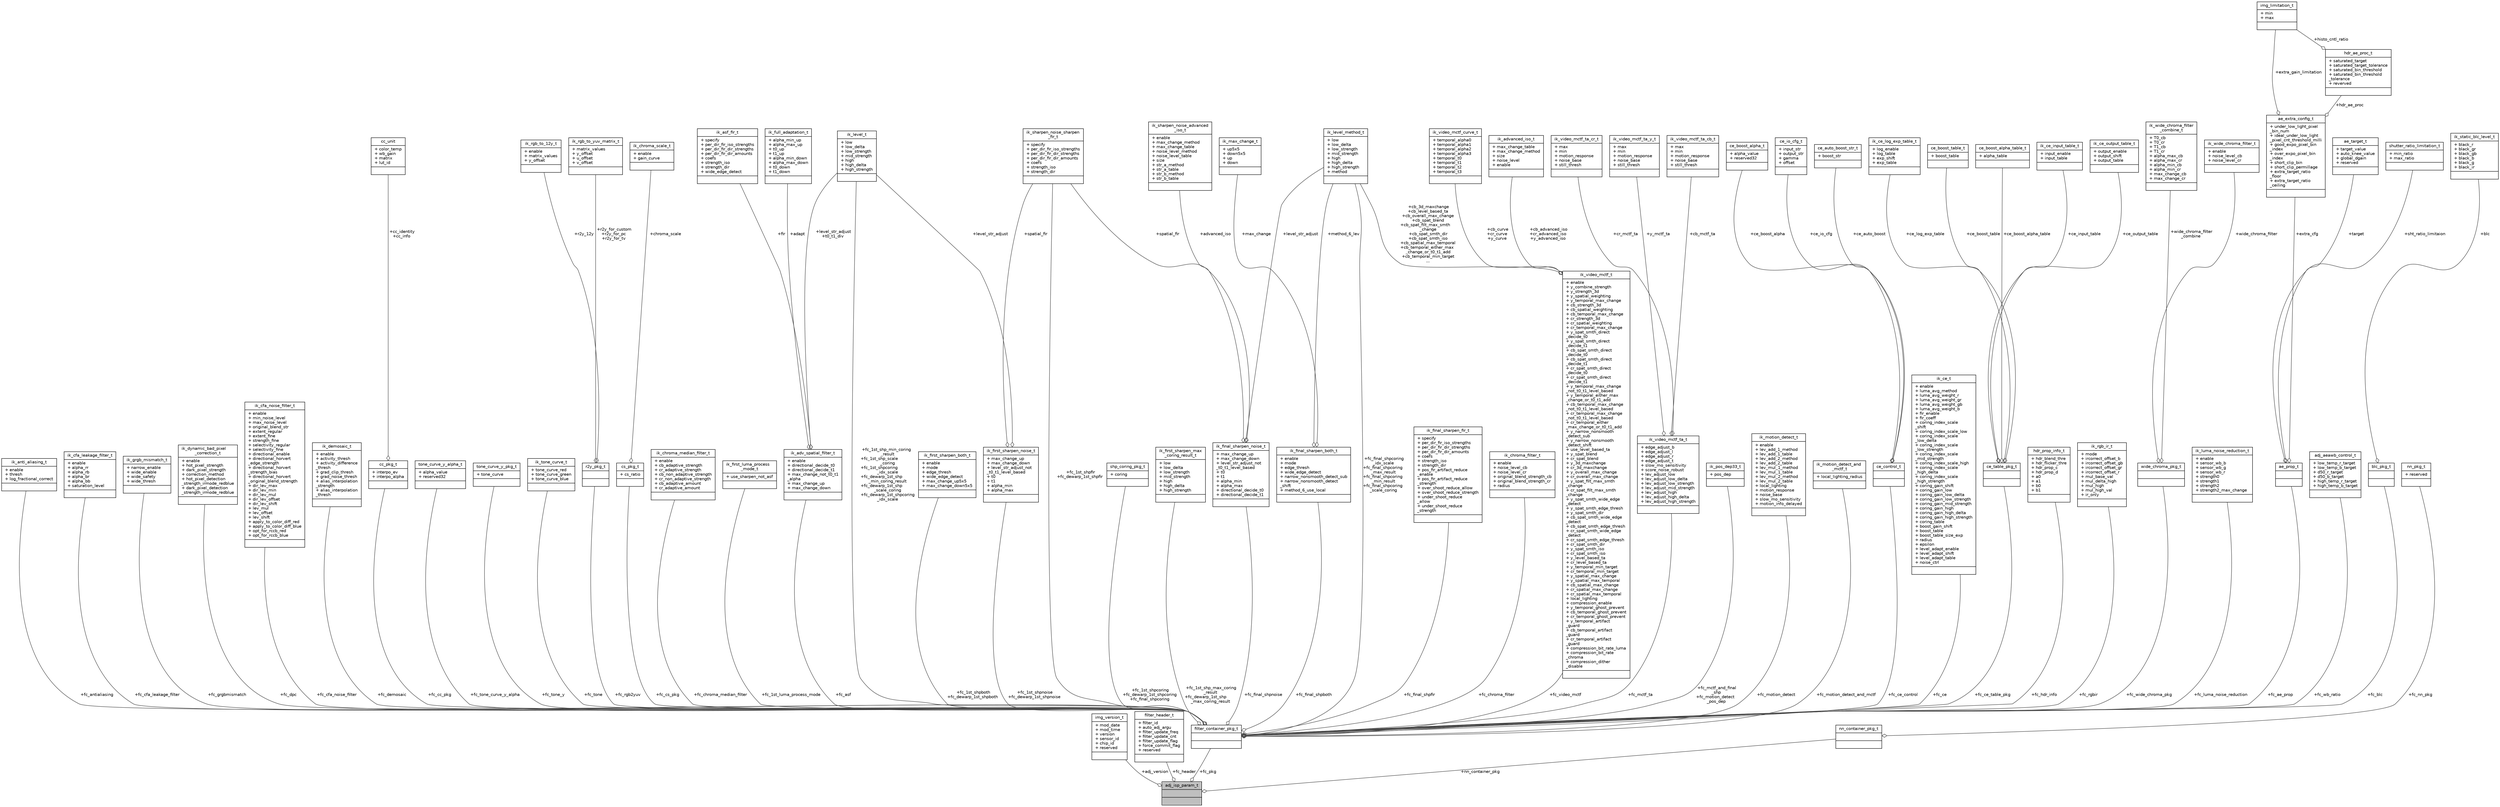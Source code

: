 digraph "adj_isp_param_t"
{
 // INTERACTIVE_SVG=YES
 // LATEX_PDF_SIZE
  bgcolor="transparent";
  edge [fontname="Helvetica",fontsize="10",labelfontname="Helvetica",labelfontsize="10"];
  node [fontname="Helvetica",fontsize="10",shape=record];
  Node1 [label="{adj_isp_param_t\n||}",height=0.2,width=0.4,color="black", fillcolor="grey75", style="filled", fontcolor="black",tooltip="Description of ISP paramters for ADJ."];
  Node2 -> Node1 [color="grey25",fontsize="10",style="solid",label=" +adj_version" ,arrowhead="odiamond",fontname="Helvetica"];
  Node2 [label="{img_version_t\n|+ mod_date\l+ mod_time\l+ version\l+ sensor_id\l+ chip_id\l+ reserved\l|}",height=0.2,width=0.4,color="black",URL="$db/dfd/structimg__version__t.html",tooltip="Description of version information for ADJ file."];
  Node3 -> Node1 [color="grey25",fontsize="10",style="solid",label=" +fc_header" ,arrowhead="odiamond",fontname="Helvetica"];
  Node3 [label="{filter_header_t\n|+ filter_id\l+ auto_adj_argu\l+ filter_update_freq\l+ filter_update_cnt\l+ filter_update_flag\l+ force_commit_flag\l+ reserved\l|}",height=0.2,width=0.4,color="black",URL="$d2/ddf/structfilter__header__t.html",tooltip="Description of header information of filter containers."];
  Node4 -> Node1 [color="grey25",fontsize="10",style="solid",label=" +fc_pkg" ,arrowhead="odiamond",fontname="Helvetica"];
  Node4 [label="{filter_container_pkg_t\n||}",height=0.2,width=0.4,color="black",URL="$dd/d59/structfilter__container__pkg__t.html",tooltip="This container contains all kinds of runtime adjusting filters, which are labelled with one unique fi..."];
  Node5 -> Node4 [color="grey25",fontsize="10",style="solid",label=" +fc_ae_prop" ,arrowhead="odiamond",fontname="Helvetica"];
  Node5 [label="{ae_prop_t\n||}",height=0.2,width=0.4,color="black",URL="$d8/d09/structae__prop__t.html",tooltip="This filter contains basic AE parameters for linear, 2X HDR, 3X HDR, and build-in HDR mode."];
  Node6 -> Node5 [color="grey25",fontsize="10",style="solid",label=" +target" ,arrowhead="odiamond",fontname="Helvetica"];
  Node6 [label="{ae_target_t\n|+ target_value\l+ auto_knee_value\l+ global_dgain\l+ reserved\l|}",height=0.2,width=0.4,color="black",URL="$de/d5f/structae__target__t.html",tooltip="This filter contains ae_targte for different modes."];
  Node7 -> Node5 [color="grey25",fontsize="10",style="solid",label=" +sht_ratio_limitaion" ,arrowhead="odiamond",fontname="Helvetica"];
  Node7 [label="{shutter_ratio_limitation_t\n|+ min_ratio\l+ max_ratio\l|}",height=0.2,width=0.4,color="black",URL="$d4/dd4/structshutter__ratio__limitation__t.html",tooltip="Description of shutter ratio limitation."];
  Node8 -> Node5 [color="grey25",fontsize="10",style="solid",label=" +extra_cfg" ,arrowhead="odiamond",fontname="Helvetica"];
  Node8 [label="{ae_extra_config_t\n|+ under_low_light_pixel\l_bin_num\l+ ideal_under_low_light\l_pixel_cnt_threshold_milli\l+ good_expo_pixel_bin\l_index\l+ over_expo_pixel_bin\l_index\l+ short_clip_bin\l+ short_clip_permillage\l+ extra_target_ratio\l_floor\l+ extra_target_ratio\l_ceiling\l|}",height=0.2,width=0.4,color="black",URL="$da/d83/structae__extra__config__t.html",tooltip="Description of extra configuration for AE."];
  Node9 -> Node8 [color="grey25",fontsize="10",style="solid",label=" +extra_gain_limitation" ,arrowhead="odiamond",fontname="Helvetica"];
  Node9 [label="{img_limitation_t\n|+ min\l+ max\l|}",height=0.2,width=0.4,color="black",URL="$dc/d71/structimg__limitation__t.html",tooltip=" "];
  Node10 -> Node8 [color="grey25",fontsize="10",style="solid",label=" +hdr_ae_proc" ,arrowhead="odiamond",fontname="Helvetica"];
  Node10 [label="{hdr_ae_proc_t\n|+ saturated_target\l+ saturated_target_tolerance\l+ saturated_bin_threshold\l+ saturated_bin_threshold\l_tolerance\l+ reverved\l|}",height=0.2,width=0.4,color="black",URL="$d6/dea/structhdr__ae__proc__t.html",tooltip=" "];
  Node9 -> Node10 [color="grey25",fontsize="10",style="solid",label=" +histo_cntl_ratio" ,arrowhead="odiamond",fontname="Helvetica"];
  Node11 -> Node4 [color="grey25",fontsize="10",style="solid",label=" +fc_wb_ratio" ,arrowhead="odiamond",fontname="Helvetica"];
  Node11 [label="{adj_aeawb_control_t\n|+ low_temp_r_target\l+ low_temp_b_target\l+ d50_r_target\l+ d50_b_target\l+ high_temp_r_target\l+ high_temp_b_target\l|}",height=0.2,width=0.4,color="black",URL="$d1/d7c/structadj__aeawb__control__t.html",tooltip="Description of AWB controlling configuration."];
  Node12 -> Node4 [color="grey25",fontsize="10",style="solid",label=" +fc_blc" ,arrowhead="odiamond",fontname="Helvetica"];
  Node12 [label="{blc_pkg_t\n||}",height=0.2,width=0.4,color="black",URL="$dd/db7/structblc__pkg__t.html",tooltip="Description of static black level for the specified sensor."];
  Node13 -> Node12 [color="grey25",fontsize="10",style="solid",label=" +blc" ,arrowhead="odiamond",fontname="Helvetica"];
  Node13 [label="{ik_static_blc_level_t\n|+ black_r\l+ black_gr\l+ black_gb\l+ black_b\l+ black_g\l+ black_ir\l|}",height=0.2,width=0.4,color="black",URL="$db/d82/structik__static__blc__level__t.html",tooltip=" "];
  Node14 -> Node4 [color="grey25",fontsize="10",style="solid",label=" +fc_antialiasing" ,arrowhead="odiamond",fontname="Helvetica"];
  Node14 [label="{ik_anti_aliasing_t\n|+ enable\l+ thresh\l+ log_fractional_correct\l|}",height=0.2,width=0.4,color="black",URL="$dc/d03/structik__anti__aliasing__t.html",tooltip=" "];
  Node15 -> Node4 [color="grey25",fontsize="10",style="solid",label=" +fc_cfa_leakage_filter" ,arrowhead="odiamond",fontname="Helvetica"];
  Node15 [label="{ik_cfa_leakage_filter_t\n|+ enable\l+ alpha_rr\l+ alpha_rb\l+ alpha_br\l+ alpha_bb\l+ saturation_level\l|}",height=0.2,width=0.4,color="black",URL="$d4/d82/structik__cfa__leakage__filter__t.html",tooltip=" "];
  Node16 -> Node4 [color="grey25",fontsize="10",style="solid",label=" +fc_grgbmismatch" ,arrowhead="odiamond",fontname="Helvetica"];
  Node16 [label="{ik_grgb_mismatch_t\n|+ narrow_enable\l+ wide_enable\l+ wide_safety\l+ wide_thresh\l|}",height=0.2,width=0.4,color="black",URL="$de/da8/structik__grgb__mismatch__t.html",tooltip=" "];
  Node17 -> Node4 [color="grey25",fontsize="10",style="solid",label=" +fc_dpc" ,arrowhead="odiamond",fontname="Helvetica"];
  Node17 [label="{ik_dynamic_bad_pixel\l_correction_t\n|+ enable\l+ hot_pixel_strength\l+ dark_pixel_strength\l+ correction_method\l+ hot_pixel_detection\l_strength_irmode_redblue\l+ dark_pixel_detection\l_strength_irmode_redblue\l|}",height=0.2,width=0.4,color="black",URL="$da/db7/structik__dynamic__bad__pixel__correction__t.html",tooltip=" "];
  Node18 -> Node4 [color="grey25",fontsize="10",style="solid",label=" +fc_cfa_noise_filter" ,arrowhead="odiamond",fontname="Helvetica"];
  Node18 [label="{ik_cfa_noise_filter_t\n|+ enable\l+ min_noise_level\l+ max_noise_level\l+ original_blend_str\l+ extent_regular\l+ extent_fine\l+ strength_fine\l+ selectivity_regular\l+ selectivity_fine\l+ directional_enable\l+ directional_horvert\l_edge_strength\l+ directional_horvert\l_strength_bias\l+ directional_horvert\l_original_blend_strength\l+ dir_lev_max\l+ dir_lev_min\l+ dir_lev_mul\l+ dir_lev_offset\l+ dir_lev_shift\l+ lev_mul\l+ lev_offset\l+ lev_shift\l+ apply_to_color_diff_red\l+ apply_to_color_diff_blue\l+ opt_for_rccb_red\l+ opt_for_rccb_blue\l|}",height=0.2,width=0.4,color="black",URL="$de/d6e/structik__cfa__noise__filter__t.html",tooltip=" "];
  Node19 -> Node4 [color="grey25",fontsize="10",style="solid",label=" +fc_demosaic" ,arrowhead="odiamond",fontname="Helvetica"];
  Node19 [label="{ik_demosaic_t\n|+ enable\l+ activity_thresh\l+ activity_difference\l_thresh\l+ grad_clip_thresh\l+ grad_noise_thresh\l+ alias_interpolation\l_strength\l+ alias_interpolation\l_thresh\l|}",height=0.2,width=0.4,color="black",URL="$dd/d83/structik__demosaic__t.html",tooltip=" "];
  Node20 -> Node4 [color="grey25",fontsize="10",style="solid",label=" +fc_cc_pkg" ,arrowhead="odiamond",fontname="Helvetica"];
  Node20 [label="{cc_pkg_t\n|+ interpo_ev\l+ interpo_alpha\l|}",height=0.2,width=0.4,color="black",URL="$d5/da8/structcc__pkg__t.html",tooltip="Description of parameters of Color Correction algorithm."];
  Node21 -> Node20 [color="grey25",fontsize="10",style="solid",label=" +cc_identity\n+cc_info" ,arrowhead="odiamond",fontname="Helvetica"];
  Node21 [label="{cc_unit\n|+ color_temp\l+ wb_gain\l+ matrix\l+ lut_id\l|}",height=0.2,width=0.4,color="black",URL="$d5/dee/structcc__unit.html",tooltip="Description of parameters of Color Correction unit."];
  Node22 -> Node4 [color="grey25",fontsize="10",style="solid",label=" +fc_tone_curve_y_alpha" ,arrowhead="odiamond",fontname="Helvetica"];
  Node22 [label="{tone_curve_y_alpha_t\n|+ alpha_value\l+ reserved32\l|}",height=0.2,width=0.4,color="black",URL="$d0/d9f/structtone__curve__y__alpha__t.html",tooltip=" "];
  Node23 -> Node4 [color="grey25",fontsize="10",style="solid",label=" +fc_tone_y" ,arrowhead="odiamond",fontname="Helvetica"];
  Node23 [label="{tone_curve_y_pkg_t\n|+ tone_curve\l|}",height=0.2,width=0.4,color="black",URL="$df/d13/structtone__curve__y__pkg__t.html",tooltip=" "];
  Node24 -> Node4 [color="grey25",fontsize="10",style="solid",label=" +fc_tone" ,arrowhead="odiamond",fontname="Helvetica"];
  Node24 [label="{ik_tone_curve_t\n|+ tone_curve_red\l+ tone_curve_green\l+ tone_curve_blue\l|}",height=0.2,width=0.4,color="black",URL="$d3/dc5/structik__tone__curve__t.html",tooltip=" "];
  Node25 -> Node4 [color="grey25",fontsize="10",style="solid",label=" +fc_rgb2yuv" ,arrowhead="odiamond",fontname="Helvetica"];
  Node25 [label="{r2y_pkg_t\n||}",height=0.2,width=0.4,color="black",URL="$df/d0d/structr2y__pkg__t.html",tooltip="Description of transformation matrix from RGB output to YUV output."];
  Node26 -> Node25 [color="grey25",fontsize="10",style="solid",label=" +r2y_for_custom\n+r2y_for_pc\n+r2y_for_tv" ,arrowhead="odiamond",fontname="Helvetica"];
  Node26 [label="{ik_rgb_to_yuv_matrix_t\n|+ matrix_values\l+ y_offset\l+ u_offset\l+ v_offset\l|}",height=0.2,width=0.4,color="black",URL="$d4/d61/structik__rgb__to__yuv__matrix__t.html",tooltip=" "];
  Node27 -> Node25 [color="grey25",fontsize="10",style="solid",label=" +r2y_12y" ,arrowhead="odiamond",fontname="Helvetica"];
  Node27 [label="{ik_rgb_to_12y_t\n|+ enable\l+ matrix_values\l+ y_offset\l|}",height=0.2,width=0.4,color="black",URL="$de/d89/structik__rgb__to__12y__t.html",tooltip=" "];
  Node28 -> Node4 [color="grey25",fontsize="10",style="solid",label=" +fc_cs_pkg" ,arrowhead="odiamond",fontname="Helvetica"];
  Node28 [label="{cs_pkg_t\n|+ cs_ratio\l|}",height=0.2,width=0.4,color="black",URL="$d1/d8b/structcs__pkg__t.html",tooltip="Description of parameters of chromatic scale curve."];
  Node29 -> Node28 [color="grey25",fontsize="10",style="solid",label=" +chroma_scale" ,arrowhead="odiamond",fontname="Helvetica"];
  Node29 [label="{ik_chroma_scale_t\n|+ enable\l+ gain_curve\l|}",height=0.2,width=0.4,color="black",URL="$de/d2b/structik__chroma__scale__t.html",tooltip=" "];
  Node30 -> Node4 [color="grey25",fontsize="10",style="solid",label=" +fc_chroma_median_filter" ,arrowhead="odiamond",fontname="Helvetica"];
  Node30 [label="{ik_chroma_median_filter_t\n|+ enable\l+ cb_adaptive_strength\l+ cr_adaptive_strength\l+ cb_non_adaptive_strength\l+ cr_non_adaptive_strength\l+ cb_adaptive_amount\l+ cr_adaptive_amount\l|}",height=0.2,width=0.4,color="black",URL="$de/dc6/structik__chroma__median__filter__t.html",tooltip=" "];
  Node31 -> Node4 [color="grey25",fontsize="10",style="solid",label=" +fc_1st_luma_process_mode" ,arrowhead="odiamond",fontname="Helvetica"];
  Node31 [label="{ik_first_luma_process\l_mode_t\n|+ use_sharpen_not_asf\l|}",height=0.2,width=0.4,color="black",URL="$db/d8a/structik__first__luma__process__mode__t.html",tooltip=" "];
  Node32 -> Node4 [color="grey25",fontsize="10",style="solid",label=" +fc_asf" ,arrowhead="odiamond",fontname="Helvetica"];
  Node32 [label="{ik_adv_spatial_filter_t\n|+ enable\l+ directional_decide_t0\l+ directional_decide_t1\l+ max_change_not_t0_t1\l_alpha\l+ max_change_up\l+ max_change_down\l|}",height=0.2,width=0.4,color="black",URL="$d4/d5c/structik__adv__spatial__filter__t.html",tooltip=" "];
  Node33 -> Node32 [color="grey25",fontsize="10",style="solid",label=" +fir" ,arrowhead="odiamond",fontname="Helvetica"];
  Node33 [label="{ik_asf_fir_t\n|+ specify\l+ per_dir_fir_iso_strengths\l+ per_dir_fir_dir_strengths\l+ per_dir_fir_dir_amounts\l+ coefs\l+ strength_iso\l+ strength_dir\l+ wide_edge_detect\l|}",height=0.2,width=0.4,color="black",URL="$d9/d62/structik__asf__fir__t.html",tooltip=" "];
  Node34 -> Node32 [color="grey25",fontsize="10",style="solid",label=" +adapt" ,arrowhead="odiamond",fontname="Helvetica"];
  Node34 [label="{ik_full_adaptation_t\n|+ alpha_min_up\l+ alpha_max_up\l+ t0_up\l+ t1_up\l+ alpha_min_down\l+ alpha_max_down\l+ t0_down\l+ t1_down\l|}",height=0.2,width=0.4,color="black",URL="$db/de9/structik__full__adaptation__t.html",tooltip=" "];
  Node35 -> Node32 [color="grey25",fontsize="10",style="solid",label=" +level_str_adjust\n+t0_t1_div" ,arrowhead="odiamond",fontname="Helvetica"];
  Node35 [label="{ik_level_t\n|+ low\l+ low_delta\l+ low_strength\l+ mid_strength\l+ high\l+ high_delta\l+ high_strength\l|}",height=0.2,width=0.4,color="black",URL="$de/d28/structik__level__t.html",tooltip=" "];
  Node36 -> Node4 [color="grey25",fontsize="10",style="solid",label=" +fc_1st_shpboth\n+fc_dewarp_1st_shpboth" ,arrowhead="odiamond",fontname="Helvetica"];
  Node36 [label="{ik_first_sharpen_both_t\n|+ enable\l+ mode\l+ edge_thresh\l+ wide_edge_detect\l+ max_change_up5x5\l+ max_change_down5x5\l|}",height=0.2,width=0.4,color="black",URL="$d5/d4f/structik__first__sharpen__both__t.html",tooltip=" "];
  Node37 -> Node4 [color="grey25",fontsize="10",style="solid",label=" +fc_1st_shpnoise\n+fc_dewarp_1st_shpnoise" ,arrowhead="odiamond",fontname="Helvetica"];
  Node37 [label="{ik_first_sharpen_noise_t\n|+ max_change_up\l+ max_change_down\l+ level_str_adjust_not\l_t0_t1_level_based\l+ t0\l+ t1\l+ alpha_min\l+ alpha_max\l|}",height=0.2,width=0.4,color="black",URL="$da/d7d/structik__first__sharpen__noise__t.html",tooltip=" "];
  Node38 -> Node37 [color="grey25",fontsize="10",style="solid",label=" +spatial_fir" ,arrowhead="odiamond",fontname="Helvetica"];
  Node38 [label="{ik_sharpen_noise_sharpen\l_fir_t\n|+ specify\l+ per_dir_fir_iso_strengths\l+ per_dir_fir_dir_strengths\l+ per_dir_fir_dir_amounts\l+ coefs\l+ strength_iso\l+ strength_dir\l|}",height=0.2,width=0.4,color="black",URL="$d9/d97/structik__sharpen__noise__sharpen__fir__t.html",tooltip=" "];
  Node35 -> Node37 [color="grey25",fontsize="10",style="solid",label=" +level_str_adjust" ,arrowhead="odiamond",fontname="Helvetica"];
  Node38 -> Node4 [color="grey25",fontsize="10",style="solid",label=" +fc_1st_shpfir\n+fc_dewarp_1st_shpfir" ,arrowhead="odiamond",fontname="Helvetica"];
  Node39 -> Node4 [color="grey25",fontsize="10",style="solid",label=" +fc_1st_shpcoring\n+fc_dewarp_1st_shpcoring\n+fc_final_shpcoring" ,arrowhead="odiamond",fontname="Helvetica"];
  Node39 [label="{shp_coring_pkg_t\n|+ coring\l|}",height=0.2,width=0.4,color="black",URL="$d7/dab/structshp__coring__pkg__t.html",tooltip="Description of first dewarp sharpening coring table."];
  Node35 -> Node4 [color="grey25",fontsize="10",style="solid",label=" +fc_1st_shp_min_coring\l_result\n+fc_1st_shp_scale\l_coring\n+fc_1st_shpcoring\l_idx_scale\n+fc_dewarp_1st_shp\l_min_coring_result\n+fc_dewarp_1st_shp\l_scale_coring\n+fc_dewarp_1st_shpcoring\l_idx_scale" ,arrowhead="odiamond",fontname="Helvetica"];
  Node40 -> Node4 [color="grey25",fontsize="10",style="solid",label=" +fc_1st_shp_max_coring\l_result\n+fc_dewarp_1st_shp\l_max_coring_result" ,arrowhead="odiamond",fontname="Helvetica"];
  Node40 [label="{ik_first_sharpen_max\l_coring_result_t\n|+ low\l+ low_delta\l+ low_strength\l+ mid_strength\l+ high\l+ high_delta\l+ high_strength\l|}",height=0.2,width=0.4,color="black",URL="$d2/d80/structik__first__sharpen__max__coring__result__t.html",tooltip=" "];
  Node41 -> Node4 [color="grey25",fontsize="10",style="solid",label=" +fc_final_shpboth" ,arrowhead="odiamond",fontname="Helvetica"];
  Node41 [label="{ik_final_sharpen_both_t\n|+ enable\l+ mode\l+ edge_thresh\l+ wide_edge_detect\l+ narrow_nonsmooth_detect_sub\l+ narrow_nonsmooth_detect\l_shift\l+ method_6_use_local\l|}",height=0.2,width=0.4,color="black",URL="$d4/d6e/structik__final__sharpen__both__t.html",tooltip=" "];
  Node42 -> Node41 [color="grey25",fontsize="10",style="solid",label=" +max_change" ,arrowhead="odiamond",fontname="Helvetica"];
  Node42 [label="{ik_max_change_t\n|+ up5x5\l+ down5x5\l+ up\l+ down\l|}",height=0.2,width=0.4,color="black",URL="$de/da8/structik__max__change__t.html",tooltip=" "];
  Node43 -> Node41 [color="grey25",fontsize="10",style="solid",label=" +method_6_lev" ,arrowhead="odiamond",fontname="Helvetica"];
  Node43 [label="{ik_level_method_t\n|+ low\l+ low_delta\l+ low_strength\l+ mid_strength\l+ high\l+ high_delta\l+ high_strength\l+ method\l|}",height=0.2,width=0.4,color="black",URL="$d9/db3/structik__level__method__t.html",tooltip=" "];
  Node44 -> Node4 [color="grey25",fontsize="10",style="solid",label=" +fc_final_shpnoise" ,arrowhead="odiamond",fontname="Helvetica"];
  Node44 [label="{ik_final_sharpen_noise_t\n|+ max_change_up\l+ max_change_down\l+ level_str_adjust_not\l_t0_t1_level_based\l+ t0\l+ t1\l+ alpha_min\l+ alpha_max\l+ directional_decide_t0\l+ directional_decide_t1\l|}",height=0.2,width=0.4,color="black",URL="$dc/d79/structik__final__sharpen__noise__t.html",tooltip=" "];
  Node38 -> Node44 [color="grey25",fontsize="10",style="solid",label=" +spatial_fir" ,arrowhead="odiamond",fontname="Helvetica"];
  Node43 -> Node44 [color="grey25",fontsize="10",style="solid",label=" +level_str_adjust" ,arrowhead="odiamond",fontname="Helvetica"];
  Node45 -> Node44 [color="grey25",fontsize="10",style="solid",label=" +advanced_iso" ,arrowhead="odiamond",fontname="Helvetica"];
  Node45 [label="{ik_sharpen_noise_advanced\l_iso_t\n|+ enable\l+ max_change_method\l+ max_change_table\l+ noise_level_method\l+ noise_level_table\l+ size\l+ str_a_method\l+ str_a_table\l+ str_b_method\l+ str_b_table\l|}",height=0.2,width=0.4,color="black",URL="$d1/d41/structik__sharpen__noise__advanced__iso__t.html",tooltip=" "];
  Node46 -> Node4 [color="grey25",fontsize="10",style="solid",label=" +fc_final_shpfir" ,arrowhead="odiamond",fontname="Helvetica"];
  Node46 [label="{ik_final_sharpen_fir_t\n|+ specify\l+ per_dir_fir_iso_strengths\l+ per_dir_fir_dir_strengths\l+ per_dir_fir_dir_amounts\l+ coefs\l+ strength_iso\l+ strength_dir\l+ pos_fir_artifact_reduce\l_enable\l+ pos_fir_artifact_reduce\l_strength\l+ over_shoot_reduce_allow\l+ over_shoot_reduce_strength\l+ under_shoot_reduce\l_allow\l+ under_shoot_reduce\l_strength\l|}",height=0.2,width=0.4,color="black",URL="$d6/d07/structik__final__sharpen__fir__t.html",tooltip=" "];
  Node43 -> Node4 [color="grey25",fontsize="10",style="solid",label=" +fc_final_shpcoring\l_idx_scale\n+fc_final_shpcoring\l_max_result\n+fc_final_shpcoring\l_min_result\n+fc_final_shpcoring\l_scale_coring" ,arrowhead="odiamond",fontname="Helvetica"];
  Node47 -> Node4 [color="grey25",fontsize="10",style="solid",label=" +fc_chroma_filter" ,arrowhead="odiamond",fontname="Helvetica"];
  Node47 [label="{ik_chroma_filter_t\n|+ enable\l+ noise_level_cb\l+ noise_level_cr\l+ original_blend_strength_cb\l+ original_blend_strength_cr\l+ radius\l|}",height=0.2,width=0.4,color="black",URL="$de/d27/structik__chroma__filter__t.html",tooltip=" "];
  Node48 -> Node4 [color="grey25",fontsize="10",style="solid",label=" +fc_video_mctf" ,arrowhead="odiamond",fontname="Helvetica"];
  Node48 [label="{ik_video_mctf_t\n|+ enable\l+ y_combine_strength\l+ y_strength_3d\l+ y_spatial_weighting\l+ y_temporal_max_change\l+ cb_strength_3d\l+ cb_spatial_weighting\l+ cb_temporal_max_change\l+ cr_strength_3d\l+ cr_spatial_weighting\l+ cr_temporal_max_change\l+ y_spat_smth_direct\l_decide_t0\l+ y_spat_smth_direct\l_decide_t1\l+ cb_spat_smth_direct\l_decide_t0\l+ cb_spat_smth_direct\l_decide_t1\l+ cr_spat_smth_direct\l_decide_t0\l+ cr_spat_smth_direct\l_decide_t1\l+ y_temporal_max_change\l_not_t0_t1_level_based\l+ y_temporal_either_max\l_change_or_t0_t1_add\l+ cb_temporal_max_change\l_not_t0_t1_level_based\l+ cr_temporal_max_change\l_not_t0_t1_level_based\l+ cr_temporal_either\l_max_change_or_t0_t1_add\l+ y_narrow_nonsmooth\l_detect_sub\l+ y_narrow_nonsmooth\l_detect_shift\l+ use_level_based_ta\l+ y_spat_blend\l+ cr_spat_blend\l+ y_3d_maxchange\l+ cr_3d_maxchange\l+ y_overall_max_change\l+ cr_overall_max_change\l+ y_spat_filt_max_smth\l_change\l+ cr_spat_filt_max_smth\l_change\l+ y_spat_smth_wide_edge\l_detect\l+ y_spat_smth_edge_thresh\l+ y_spat_smth_dir\l+ cb_spat_smth_wide_edge\l_detect\l+ cb_spat_smth_edge_thresh\l+ cr_spat_smth_wide_edge\l_detect\l+ cr_spat_smth_edge_thresh\l+ cr_spat_smth_dir\l+ y_spat_smth_iso\l+ cr_spat_smth_iso\l+ y_level_based_ta\l+ cr_level_based_ta\l+ y_temporal_min_target\l+ cr_temporal_min_target\l+ y_spatial_max_change\l+ y_spatial_max_temporal\l+ cb_spatial_max_change\l+ cr_spatial_max_change\l+ cr_spatial_max_temporal\l+ local_lighting\l+ compression_enable\l+ y_temporal_ghost_prevent\l+ cb_temporal_ghost_prevent\l+ cr_temporal_ghost_prevent\l+ y_temporal_artifact\l_guard\l+ cb_temporal_artifact\l_guard\l+ cr_temporal_artifact\l_guard\l+ compression_bit_rate_luma\l+ compression_bit_rate\l_chroma\l+ compression_dither\l_disable\l|}",height=0.2,width=0.4,color="black",URL="$de/df6/structik__video__mctf__t.html",tooltip=" "];
  Node49 -> Node48 [color="grey25",fontsize="10",style="solid",label=" +cb_curve\n+cr_curve\n+y_curve" ,arrowhead="odiamond",fontname="Helvetica"];
  Node49 [label="{ik_video_mctf_curve_t\n|+ temporal_alpha0\l+ temporal_alpha1\l+ temporal_alpha2\l+ temporal_alpha3\l+ temporal_t0\l+ temporal_t1\l+ temporal_t2\l+ temporal_t3\l|}",height=0.2,width=0.4,color="black",URL="$d2/dcc/structik__video__mctf__curve__t.html",tooltip=" "];
  Node43 -> Node48 [color="grey25",fontsize="10",style="solid",label=" +cb_3d_maxchange\n+cb_level_based_ta\n+cb_overall_max_change\n+cb_spat_blend\n+cb_spat_filt_max_smth\l_change\n+cb_spat_smth_dir\n+cb_spat_smth_iso\n+cb_spatial_max_temporal\n+cb_temporal_either_max\l_change_or_t0_t1_add\n+cb_temporal_min_target\n..." ,arrowhead="odiamond",fontname="Helvetica"];
  Node50 -> Node48 [color="grey25",fontsize="10",style="solid",label=" +cb_advanced_iso\n+cr_advanced_iso\n+y_advanced_iso" ,arrowhead="odiamond",fontname="Helvetica"];
  Node50 [label="{ik_advanced_iso_t\n|+ max_change_table\l+ max_change_method\l+ size\l+ noise_level\l+ enable\l|}",height=0.2,width=0.4,color="black",URL="$da/dd4/structik__advanced__iso__t.html",tooltip=" "];
  Node51 -> Node4 [color="grey25",fontsize="10",style="solid",label=" +fc_mctf_ta" ,arrowhead="odiamond",fontname="Helvetica"];
  Node51 [label="{ik_video_mctf_ta_t\n|+ edge_adjust_b\l+ edge_adjust_l\l+ edge_adjust_r\l+ edge_adjust_t\l+ slow_mo_sensitivity\l+ score_noise_robust\l+ lev_adjust_low\l+ lev_adjust_low_delta\l+ lev_adjust_low_strength\l+ lev_adjust_mid_strength\l+ lev_adjust_high\l+ lev_adjust_high_delta\l+ lev_adjust_high_strength\l|}",height=0.2,width=0.4,color="black",URL="$d0/d9d/structik__video__mctf__ta__t.html",tooltip=" "];
  Node52 -> Node51 [color="grey25",fontsize="10",style="solid",label=" +y_mctf_ta" ,arrowhead="odiamond",fontname="Helvetica"];
  Node52 [label="{ik_video_mctf_ta_y_t\n|+ max\l+ min\l+ motion_response\l+ noise_base\l+ still_thresh\l|}",height=0.2,width=0.4,color="black",URL="$dc/d9f/structik__video__mctf__ta__y__t.html",tooltip=" "];
  Node53 -> Node51 [color="grey25",fontsize="10",style="solid",label=" +cb_mctf_ta" ,arrowhead="odiamond",fontname="Helvetica"];
  Node53 [label="{ik_video_mctf_ta_cb_t\n|+ max\l+ min\l+ motion_response\l+ noise_base\l+ still_thresh\l|}",height=0.2,width=0.4,color="black",URL="$d7/d7b/structik__video__mctf__ta__cb__t.html",tooltip=" "];
  Node54 -> Node51 [color="grey25",fontsize="10",style="solid",label=" +cr_mctf_ta" ,arrowhead="odiamond",fontname="Helvetica"];
  Node54 [label="{ik_video_mctf_ta_cr_t\n|+ max\l+ min\l+ motion_response\l+ noise_base\l+ still_thresh\l|}",height=0.2,width=0.4,color="black",URL="$db/d9a/structik__video__mctf__ta__cr__t.html",tooltip=" "];
  Node55 -> Node4 [color="grey25",fontsize="10",style="solid",label=" +fc_mctf_and_final\l_shp\n+fc_motion_detect\l_pos_dep" ,arrowhead="odiamond",fontname="Helvetica"];
  Node55 [label="{ik_pos_dep33_t\n|+ pos_dep\l|}",height=0.2,width=0.4,color="black",URL="$d8/d76/structik__pos__dep33__t.html",tooltip=" "];
  Node56 -> Node4 [color="grey25",fontsize="10",style="solid",label=" +fc_motion_detect" ,arrowhead="odiamond",fontname="Helvetica"];
  Node56 [label="{ik_motion_detect_t\n|+ enable\l+ lev_add_1_method\l+ lev_add_1_table\l+ lev_add_2_method\l+ lev_add_2_table\l+ lev_mul_1_method\l+ lev_mul_1_table\l+ lev_mul_2_method\l+ lev_mul_2_table\l+ local_lighting\l+ motion_response\l+ noise_base\l+ slow_mo_sensitivity\l+ motion_info_delayed\l|}",height=0.2,width=0.4,color="black",URL="$d2/d42/structik__motion__detect__t.html",tooltip=" "];
  Node57 -> Node4 [color="grey25",fontsize="10",style="solid",label=" +fc_motion_detect_and_mctf" ,arrowhead="odiamond",fontname="Helvetica"];
  Node57 [label="{ik_motion_detect_and\l_mctf_t\n|+ local_lighting_radius\l|}",height=0.2,width=0.4,color="black",URL="$d6/d2d/structik__motion__detect__and__mctf__t.html",tooltip=" "];
  Node58 -> Node4 [color="grey25",fontsize="10",style="solid",label=" +fc_ce_control" ,arrowhead="odiamond",fontname="Helvetica"];
  Node58 [label="{ce_control_t\n||}",height=0.2,width=0.4,color="black",URL="$d2/d3d/structce__control__t.html",tooltip="Description of parameters of Contrast Enhancement tables."];
  Node59 -> Node58 [color="grey25",fontsize="10",style="solid",label=" +ce_io_cfg" ,arrowhead="odiamond",fontname="Helvetica"];
  Node59 [label="{ce_io_cfg_t\n|+ input_str\l+ output_str\l+ gamma\l+ offset\l|}",height=0.2,width=0.4,color="black",URL="$d1/d15/structce__io__cfg__t.html",tooltip=" "];
  Node60 -> Node58 [color="grey25",fontsize="10",style="solid",label=" +ce_auto_boost" ,arrowhead="odiamond",fontname="Helvetica"];
  Node60 [label="{ce_auto_boost_str_t\n|+ boost_str\l|}",height=0.2,width=0.4,color="black",URL="$d0/d7b/structce__auto__boost__str__t.html",tooltip=" "];
  Node61 -> Node58 [color="grey25",fontsize="10",style="solid",label=" +ce_boost_alpha" ,arrowhead="odiamond",fontname="Helvetica"];
  Node61 [label="{ce_boost_alpha_t\n|+ alpha_value\l+ reserved32\l|}",height=0.2,width=0.4,color="black",URL="$d4/d09/structce__boost__alpha__t.html",tooltip=" "];
  Node62 -> Node4 [color="grey25",fontsize="10",style="solid",label=" +fc_ce" ,arrowhead="odiamond",fontname="Helvetica"];
  Node62 [label="{ik_ce_t\n|+ enable\l+ luma_avg_method\l+ luma_avg_weight_r\l+ luma_avg_weight_gr\l+ luma_avg_weight_gb\l+ luma_avg_weight_b\l+ fir_enable\l+ fir_coeff\l+ coring_index_scale\l_shift\l+ coring_index_scale_low\l+ coring_index_scale\l_low_delta\l+ coring_index_scale\l_low_strength\l+ coring_index_scale\l_mid_strength\l+ coring_index_scale_high\l+ coring_index_scale\l_high_delta\l+ coring_index_scale\l_high_strength\l+ coring_gain_shift\l+ coring_gain_low\l+ coring_gain_low_delta\l+ coring_gain_low_strength\l+ coring_gain_mid_strength\l+ coring_gain_high\l+ coring_gain_high_delta\l+ coring_gain_high_strength\l+ coring_table\l+ boost_gain_shift\l+ boost_table\l+ boost_table_size_exp\l+ radius\l+ epsilon\l+ level_adapt_enable\l+ level_adapt_shift\l+ level_adapt_table\l+ noise_ctrl\l|}",height=0.2,width=0.4,color="black",URL="$d6/d5f/structik__ce__t.html",tooltip=" "];
  Node63 -> Node4 [color="grey25",fontsize="10",style="solid",label=" +fc_ce_table_pkg" ,arrowhead="odiamond",fontname="Helvetica"];
  Node63 [label="{ce_table_pkg_t\n||}",height=0.2,width=0.4,color="black",URL="$df/d17/structce__table__pkg__t.html",tooltip="Description of input, output and boost tables of Contrast Enhancement."];
  Node64 -> Node63 [color="grey25",fontsize="10",style="solid",label=" +ce_input_table" ,arrowhead="odiamond",fontname="Helvetica"];
  Node64 [label="{ik_ce_input_table_t\n|+ input_enable\l+ input_table\l|}",height=0.2,width=0.4,color="black",URL="$d1/d18/structik__ce__input__table__t.html",tooltip=" "];
  Node65 -> Node63 [color="grey25",fontsize="10",style="solid",label=" +ce_output_table" ,arrowhead="odiamond",fontname="Helvetica"];
  Node65 [label="{ik_ce_output_table_t\n|+ output_enable\l+ output_shift\l+ output_table\l|}",height=0.2,width=0.4,color="black",URL="$d0/df1/structik__ce__output__table__t.html",tooltip=" "];
  Node66 -> Node63 [color="grey25",fontsize="10",style="solid",label=" +ce_log_exp_table" ,arrowhead="odiamond",fontname="Helvetica"];
  Node66 [label="{ik_ce_log_exp_table_t\n|+ log_enable\l+ log_table\l+ exp_shift\l+ exp_table\l|}",height=0.2,width=0.4,color="black",URL="$d0/d89/structik__ce__log__exp__table__t.html",tooltip=" "];
  Node67 -> Node63 [color="grey25",fontsize="10",style="solid",label=" +ce_boost_table" ,arrowhead="odiamond",fontname="Helvetica"];
  Node67 [label="{ce_boost_table_t\n|+ boost_table\l|}",height=0.2,width=0.4,color="black",URL="$d2/d84/structce__boost__table__t.html",tooltip=" "];
  Node68 -> Node63 [color="grey25",fontsize="10",style="solid",label=" +ce_boost_alpha_table" ,arrowhead="odiamond",fontname="Helvetica"];
  Node68 [label="{ce_boost_alpha_table_t\n|+ alpha_table\l|}",height=0.2,width=0.4,color="black",URL="$d7/daf/structce__boost__alpha__table__t.html",tooltip=" "];
  Node69 -> Node4 [color="grey25",fontsize="10",style="solid",label=" +fc_hdr_info" ,arrowhead="odiamond",fontname="Helvetica"];
  Node69 [label="{hdr_prop_info_t\n|+ hdr_blend_thre\l+ hdr_flicker_thre\l+ hdr_prop_c\l+ hdr_prop_d\l+ a0\l+ a1\l+ b0\l+ b1\l|}",height=0.2,width=0.4,color="black",URL="$d2/dae/structhdr__prop__info__t.html",tooltip="Description of blending configuration for HDR mode."];
  Node70 -> Node4 [color="grey25",fontsize="10",style="solid",label=" +fc_rgbir" ,arrowhead="odiamond",fontname="Helvetica"];
  Node70 [label="{ik_rgb_ir_t\n|+ mode\l+ ircorrect_offset_b\l+ ircorrect_offset_gb\l+ ircorrect_offset_gr\l+ ircorrect_offset_r\l+ mul_base_val\l+ mul_delta_high\l+ mul_high\l+ mul_high_val\l+ ir_only\l|}",height=0.2,width=0.4,color="black",URL="$dd/dd2/structik__rgb__ir__t.html",tooltip=" "];
  Node71 -> Node4 [color="grey25",fontsize="10",style="solid",label=" +fc_wide_chroma_pkg" ,arrowhead="odiamond",fontname="Helvetica"];
  Node71 [label="{wide_chroma_pkg_t\n||}",height=0.2,width=0.4,color="black",URL="$d2/dd2/structwide__chroma__pkg__t.html",tooltip=" "];
  Node72 -> Node71 [color="grey25",fontsize="10",style="solid",label=" +wide_chroma_filter" ,arrowhead="odiamond",fontname="Helvetica"];
  Node72 [label="{ik_wide_chroma_filter_t\n|+ enable\l+ noise_level_cb\l+ noise_level_cr\l|}",height=0.2,width=0.4,color="black",URL="$d6/d1b/structik__wide__chroma__filter__t.html",tooltip=" "];
  Node73 -> Node71 [color="grey25",fontsize="10",style="solid",label=" +wide_chroma_filter\l_combine" ,arrowhead="odiamond",fontname="Helvetica"];
  Node73 [label="{ik_wide_chroma_filter\l_combine_t\n|+ T0_cb\l+ T0_cr\l+ T1_cb\l+ T1_cr\l+ alpha_max_cb\l+ alpha_max_cr\l+ alpha_min_cb\l+ alpha_min_cr\l+ max_change_cb\l+ max_change_cr\l|}",height=0.2,width=0.4,color="black",URL="$dd/df4/structik__wide__chroma__filter__combine__t.html",tooltip=" "];
  Node74 -> Node4 [color="grey25",fontsize="10",style="solid",label=" +fc_luma_noise_reduction" ,arrowhead="odiamond",fontname="Helvetica"];
  Node74 [label="{ik_luma_noise_reduction_t\n|+ enable\l+ sensor_wb_b\l+ sensor_wb_g\l+ sensor_wb_r\l+ strength0\l+ strength1\l+ strength2\l+ strength2_max_change\l|}",height=0.2,width=0.4,color="black",URL="$d5/d34/structik__luma__noise__reduction__t.html",tooltip=" "];
  Node75 -> Node1 [color="grey25",fontsize="10",style="solid",label=" +nn_container_pkg" ,arrowhead="odiamond",fontname="Helvetica"];
  Node75 [label="{nn_container_pkg_t\n||}",height=0.2,width=0.4,color="black",URL="$d6/dd1/structnn__container__pkg__t.html",tooltip=" "];
  Node76 -> Node75 [color="grey25",fontsize="10",style="solid",label=" +fc_nn_pkg" ,arrowhead="odiamond",fontname="Helvetica"];
  Node76 [label="{nn_pkg_t\n|+ reserved\l|}",height=0.2,width=0.4,color="black",URL="$d6/d46/structnn__pkg__t.html",tooltip=" "];
}
